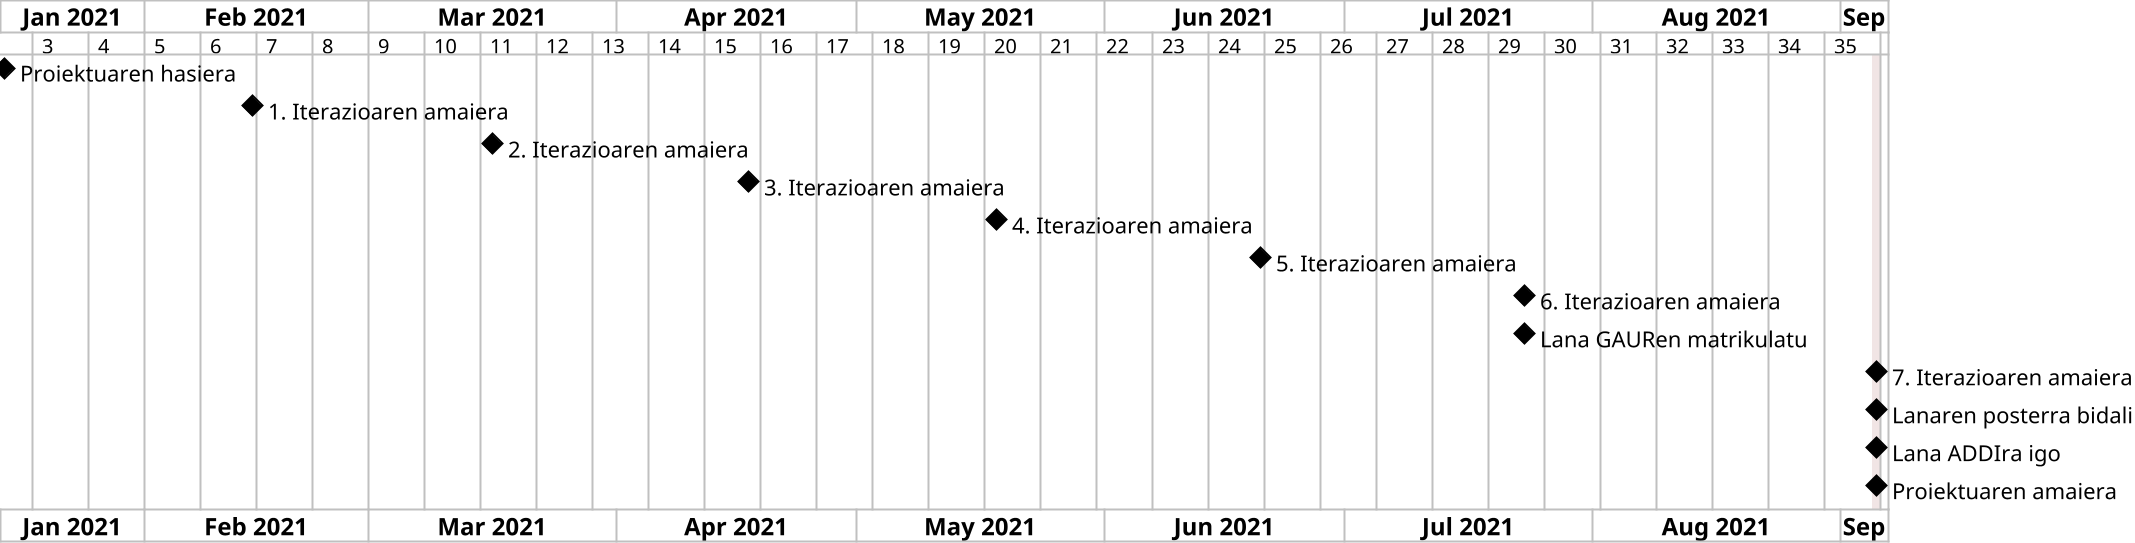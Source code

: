 @startgantt Milestones_2
scale 2
printscale weekly

project starts the 2021/01/14
2021/09/05 is closed

[Proiektuaren hasiera] happens 2021/01/14
[1. Iterazioaren amaiera] happens 2021/02/14
[2. Iterazioaren amaiera] happens 2021/03/16
[3. Iterazioaren amaiera] happens 2021/04/17
[4. Iterazioaren amaiera] happens 2021/05/18
[5. Iterazioaren amaiera] happens 2021/06/20
[6. Iterazioaren amaiera] happens 2021/07/23
[Lana GAURen matrikulatu] happens 2021/07/23
[7. Iterazioaren amaiera] happens 2021/09/05
[Lanaren posterra bidali] happens 2021/09/05
[Lana ADDIra igo] happens 2021/09/05
[Proiektuaren amaiera] happens 2021/09/05
@endgantt
